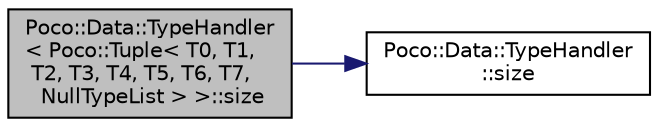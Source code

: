 digraph "Poco::Data::TypeHandler&lt; Poco::Tuple&lt; T0, T1, T2, T3, T4, T5, T6, T7, NullTypeList &gt; &gt;::size"
{
 // LATEX_PDF_SIZE
  edge [fontname="Helvetica",fontsize="10",labelfontname="Helvetica",labelfontsize="10"];
  node [fontname="Helvetica",fontsize="10",shape=record];
  rankdir="LR";
  Node1 [label="Poco::Data::TypeHandler\l\< Poco::Tuple\< T0, T1,\l T2, T3, T4, T5, T6, T7,\l NullTypeList \> \>::size",height=0.2,width=0.4,color="black", fillcolor="grey75", style="filled", fontcolor="black",tooltip=" "];
  Node1 -> Node2 [color="midnightblue",fontsize="10",style="solid"];
  Node2 [label="Poco::Data::TypeHandler\l::size",height=0.2,width=0.4,color="black", fillcolor="white", style="filled",URL="$classPoco_1_1Data_1_1TypeHandler.html#afedafb290457c7cac801ad8e82cea164",tooltip=" "];
}
